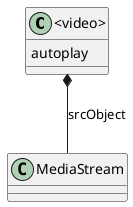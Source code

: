@startuml

class "<video>" as VideoTag {
  autoplay
}

class MediaStream {
}

VideoTag *-- MediaStream: srcObject

@enduml